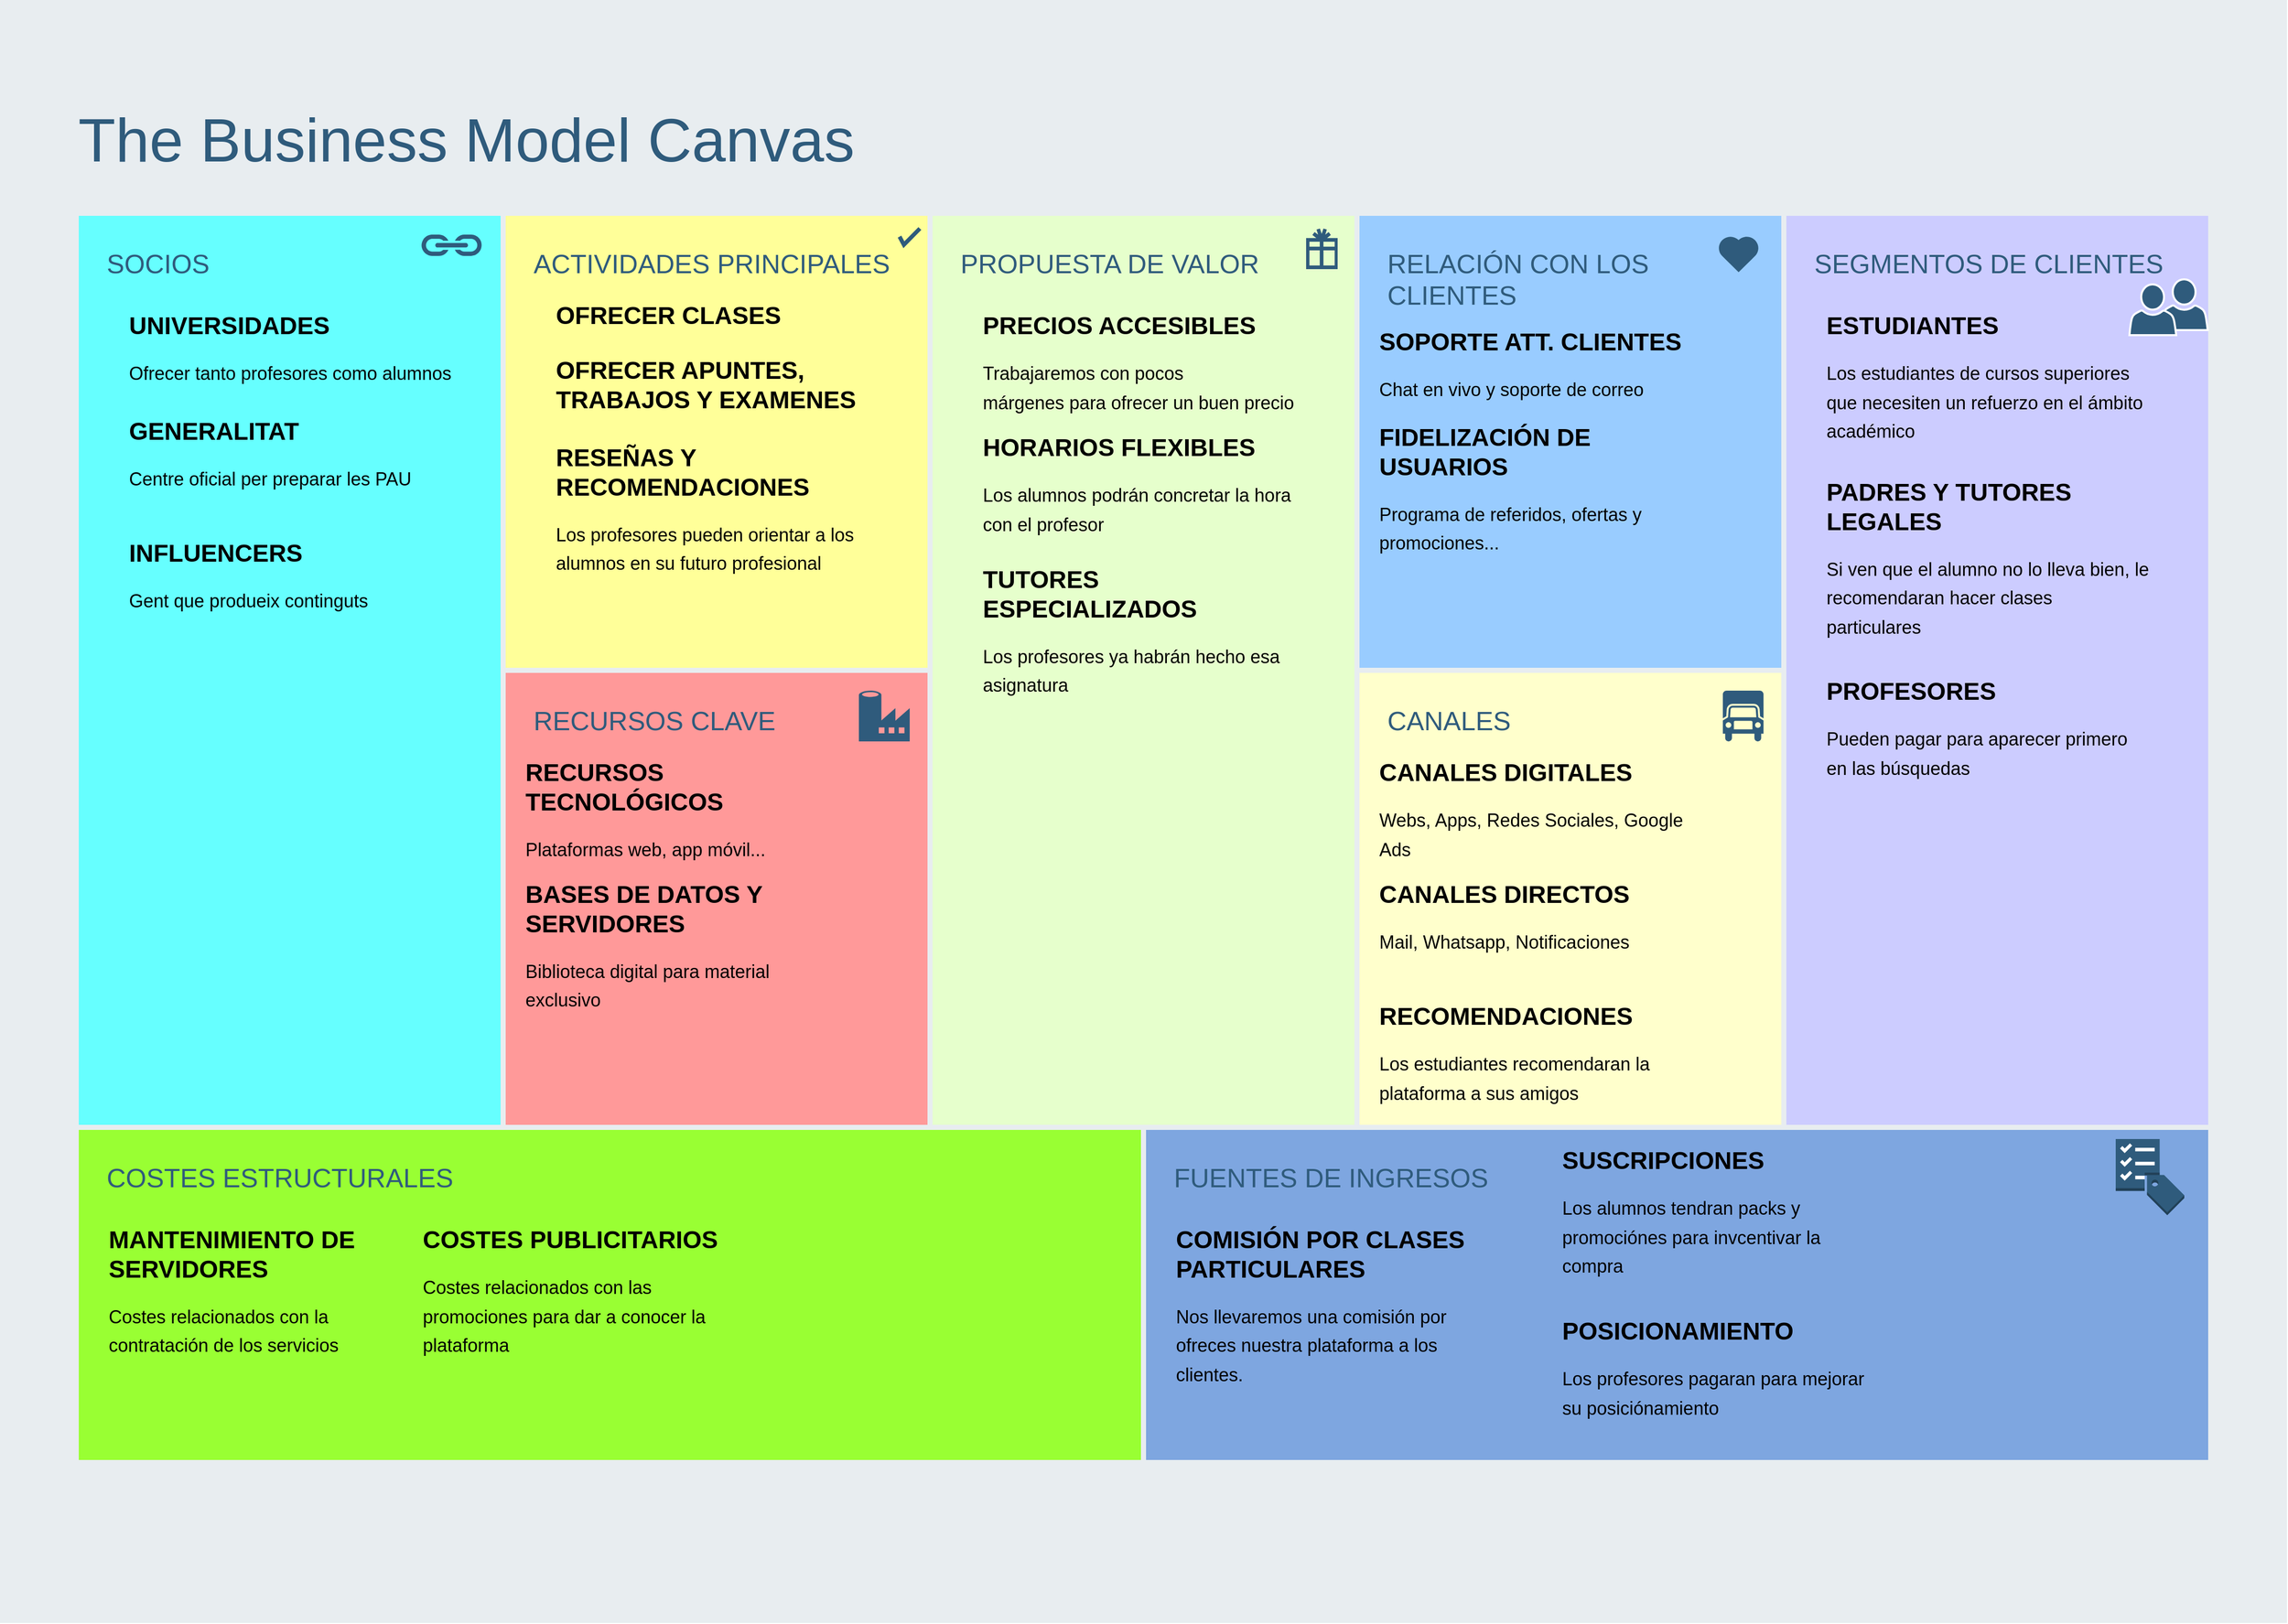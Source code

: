 <mxfile version="26.0.15">
  <diagram id="07fea595-8f29-1299-0266-81d95cde20df" name="Page-1">
    <mxGraphModel grid="1" page="1" gridSize="10" guides="1" tooltips="1" connect="1" arrows="1" fold="1" pageScale="1" pageWidth="1169" pageHeight="827" background="none" math="0" shadow="0">
      <root>
        <mxCell id="0" />
        <mxCell id="1" parent="0" />
        <mxCell id="698" value="" style="rounded=0;whiteSpace=wrap;html=1;shadow=0;labelBackgroundColor=none;strokeColor=none;strokeWidth=3;fillColor=#e8edf0;fontSize=60;fontColor=#2F5B7C;align=left;" vertex="1" parent="1">
          <mxGeometry x="-2285" y="10" width="2250" height="1598" as="geometry" />
        </mxCell>
        <mxCell id="699" value="&lt;div style=&quot;font-size: 26px&quot;&gt;&lt;font style=&quot;font-size: 26px&quot;&gt;RELACIÓN CON LOS CLIENTES&lt;/font&gt;&lt;/div&gt;&lt;div&gt;&lt;br&gt;&lt;/div&gt;&lt;div&gt;&lt;br&gt;&lt;/div&gt;" style="rounded=0;whiteSpace=wrap;html=1;shadow=0;labelBackgroundColor=none;strokeColor=#e8edf0;strokeWidth=5;fillColor=#99CCFF;fontSize=12;fontColor=#2F5B7C;align=left;verticalAlign=top;spacing=30;" vertex="1" parent="1">
          <mxGeometry x="-950" y="220" width="420" height="450" as="geometry" />
        </mxCell>
        <mxCell id="700" value="&lt;font&gt;&lt;span style=&quot;font-size: 26px;&quot;&gt;SOCIOS&lt;/span&gt;&lt;br style=&quot;font-size: 12px&quot;&gt;&lt;br&gt;&lt;br&gt;&lt;/font&gt;&lt;div style=&quot;font-size: 12px&quot;&gt;&lt;br style=&quot;font-size: 12px&quot;&gt;&lt;/div&gt;" style="rounded=0;whiteSpace=wrap;html=1;shadow=0;labelBackgroundColor=none;strokeColor=#e8edf0;strokeWidth=5;fillColor=#66FFFF;fontSize=12;fontColor=#2F5B7C;align=left;verticalAlign=top;spacing=30;" vertex="1" parent="1">
          <mxGeometry x="-2210" y="220" width="420" height="900" as="geometry" />
        </mxCell>
        <mxCell id="701" value="&lt;font&gt;&lt;span style=&quot;font-size: 26px;&quot;&gt;ACTIVIDADES PRINCIPALES&lt;/span&gt;&lt;br style=&quot;font-size: 12px&quot;&gt;&lt;div&gt;&lt;br&gt;&lt;/div&gt;&lt;/font&gt;&lt;div&gt;&lt;br&gt;&lt;/div&gt;" style="rounded=0;whiteSpace=wrap;html=1;shadow=0;labelBackgroundColor=none;strokeColor=#e8edf0;strokeWidth=5;fillColor=#FFFF99;fontSize=12;fontColor=#2F5B7C;align=left;verticalAlign=top;spacing=30;" vertex="1" parent="1">
          <mxGeometry x="-1790" y="220" width="420" height="450" as="geometry" />
        </mxCell>
        <mxCell id="702" value="&lt;div&gt;&lt;font style=&quot;font-size: 26px&quot;&gt;RECURSOS CLAVE&lt;/font&gt;&lt;/div&gt;&lt;div&gt;&lt;br&gt;&lt;/div&gt;&lt;div&gt;&lt;br&gt;&lt;/div&gt;" style="rounded=0;whiteSpace=wrap;html=1;shadow=0;labelBackgroundColor=none;strokeColor=#e8edf0;strokeWidth=5;fillColor=#FF9999;fontSize=12;fontColor=#2F5B7C;align=left;verticalAlign=top;spacing=30;" vertex="1" parent="1">
          <mxGeometry x="-1790" y="670" width="420" height="450" as="geometry" />
        </mxCell>
        <mxCell id="703" value="&lt;div style=&quot;font-size: 26px&quot;&gt;PROPUESTA DE VALOR&lt;/div&gt;&lt;div&gt;&lt;br&gt;&lt;/div&gt;&lt;div style=&quot;font-size: 10px&quot;&gt;&lt;br&gt;&lt;/div&gt;" style="rounded=0;whiteSpace=wrap;html=1;shadow=0;labelBackgroundColor=none;strokeColor=#e8edf0;strokeWidth=5;fillColor=#E6FFCC;fontSize=12;fontColor=#2F5B7C;align=left;verticalAlign=top;spacing=30;" vertex="1" parent="1">
          <mxGeometry x="-1370" y="220" width="420" height="900" as="geometry" />
        </mxCell>
        <mxCell id="704" value="&lt;div&gt;&lt;span style=&quot;font-size: 26px;&quot;&gt;SEGMENTOS DE CLIENTES&lt;/span&gt;&lt;/div&gt;&lt;div&gt;&lt;br&gt;&lt;/div&gt;" style="rounded=0;whiteSpace=wrap;html=1;shadow=0;labelBackgroundColor=none;strokeColor=#e8edf0;strokeWidth=5;fillColor=#CCCCFF;fontSize=12;fontColor=#2F5B7C;align=left;verticalAlign=top;spacing=30;" vertex="1" parent="1">
          <mxGeometry x="-530" y="220" width="420" height="900" as="geometry" />
        </mxCell>
        <mxCell id="705" value="&lt;div&gt;&lt;font style=&quot;font-size: 26px&quot;&gt;CANALES&lt;/font&gt;&lt;/div&gt;&lt;div&gt;&lt;br&gt;&lt;/div&gt;&lt;div&gt;&lt;br&gt;&lt;/div&gt;" style="rounded=0;whiteSpace=wrap;html=1;shadow=0;labelBackgroundColor=none;strokeColor=#e8edf0;strokeWidth=5;fillColor=#FFFFCC;fontSize=12;fontColor=#2F5B7C;align=left;verticalAlign=top;spacing=30;" vertex="1" parent="1">
          <mxGeometry x="-950" y="670" width="420" height="450" as="geometry" />
        </mxCell>
        <mxCell id="706" value="&lt;div style=&quot;font-size: 26px&quot;&gt;COSTES ESTRUCTURALES&lt;/div&gt;&lt;div&gt;&lt;br&gt;&lt;/div&gt;" style="rounded=0;whiteSpace=wrap;html=1;shadow=0;labelBackgroundColor=none;strokeColor=#e8edf0;strokeWidth=5;fillColor=#99FF33;fontSize=12;fontColor=#2F5B7C;align=left;verticalAlign=top;spacing=30;" vertex="1" parent="1">
          <mxGeometry x="-2210" y="1120" width="1050" height="330" as="geometry" />
        </mxCell>
        <mxCell id="707" value="&lt;div style=&quot;font-size: 26px&quot;&gt;FUENTES DE INGRESOS&lt;/div&gt;&lt;div&gt;&lt;br&gt;&lt;/div&gt;" style="rounded=0;whiteSpace=wrap;html=1;shadow=0;labelBackgroundColor=none;strokeColor=#e8edf0;strokeWidth=5;fillColor=#7EA6E0;fontSize=12;fontColor=#2F5B7C;align=left;verticalAlign=top;spacing=30;" vertex="1" parent="1">
          <mxGeometry x="-1160" y="1120" width="1050" height="330" as="geometry" />
        </mxCell>
        <mxCell id="708" value="The Business Model Canvas&lt;br&gt;" style="text;html=1;resizable=0;points=[];autosize=1;align=left;verticalAlign=top;spacingTop=-4;fontSize=60;fontColor=#2F5B7C;" vertex="1" parent="1">
          <mxGeometry x="-2210" y="110" width="780" height="70" as="geometry" />
        </mxCell>
        <mxCell id="709" value="" style="html=1;verticalLabelPosition=bottom;labelBackgroundColor=#ffffff;verticalAlign=top;shadow=0;dashed=0;strokeWidth=4;shape=mxgraph.ios7.misc.check;strokeColor=#2F5B7C;fillColor=#ffffff;gradientColor=none;fontSize=12;fontColor=#2F5B7C;align=left;" vertex="1" parent="1">
          <mxGeometry x="-1400" y="235" width="20" height="16" as="geometry" />
        </mxCell>
        <mxCell id="710" value="" style="shape=mxgraph.signs.travel.present;html=1;fillColor=#2F5B7C;strokeColor=none;verticalLabelPosition=bottom;verticalAlign=top;align=center;shadow=0;labelBackgroundColor=none;fontSize=12;fontColor=#2F5B7C;" vertex="1" parent="1">
          <mxGeometry x="-1000" y="235" width="31" height="40" as="geometry" />
        </mxCell>
        <mxCell id="711" value="" style="html=1;verticalLabelPosition=bottom;labelBackgroundColor=#ffffff;verticalAlign=top;strokeWidth=3;strokeColor=none;fillColor=#2F5B7C;shadow=0;dashed=0;shape=mxgraph.ios7.icons.heart;fontSize=12;fontColor=#2F5B7C;align=left;" vertex="1" parent="1">
          <mxGeometry x="-595.0" y="242" width="41" height="36" as="geometry" />
        </mxCell>
        <mxCell id="715" value="" style="shadow=0;dashed=0;html=1;strokeColor=none;labelPosition=center;verticalLabelPosition=bottom;verticalAlign=top;shape=mxgraph.mscae.cloud.data_factory;fillColor=#2F5B7C;labelBackgroundColor=none;fontSize=10;fontColor=#2F5B7C;align=left;" vertex="1" parent="1">
          <mxGeometry x="-1440" y="690" width="50" height="50" as="geometry" />
        </mxCell>
        <mxCell id="716" value="" style="shape=mxgraph.signs.transportation.truck_6;html=1;fillColor=#2F5B7C;strokeColor=none;verticalLabelPosition=bottom;verticalAlign=top;align=center;shadow=0;labelBackgroundColor=none;fontSize=10;fontColor=#2F5B7C;aspect=fixed;" vertex="1" parent="1">
          <mxGeometry x="-590" y="690" width="40" height="50" as="geometry" />
        </mxCell>
        <mxCell id="717" value="" style="shape=image;html=1;verticalAlign=top;verticalLabelPosition=bottom;labelBackgroundColor=#ffffff;imageAspect=0;aspect=fixed;image=https://cdn4.iconfinder.com/data/icons/evil-icons-user-interface/64/price-128.png;shadow=0;strokeColor=#e8edf0;strokeWidth=3;fillColor=#2F5B7C;gradientColor=none;fontSize=10;fontColor=#2F5B7C;align=left;" vertex="1" parent="1">
          <mxGeometry x="-1226" y="1140" width="58" height="58" as="geometry" />
        </mxCell>
        <mxCell id="718" value="" style="dashed=0;html=1;shape=mxgraph.aws3.checklist_cost;fillColor=#2F5B7C;gradientColor=none;shadow=0;labelBackgroundColor=none;strokeColor=none;strokeWidth=3;fontSize=10;fontColor=#2F5B7C;align=left;" vertex="1" parent="1">
          <mxGeometry x="-203.5" y="1131.5" width="67.5" height="75" as="geometry" />
        </mxCell>
        <mxCell id="719" value="" style="shadow=0;dashed=0;html=1;strokeColor=none;fillColor=#2F5B7C;labelPosition=center;verticalLabelPosition=bottom;verticalAlign=top;outlineConnect=0;shape=mxgraph.office.concepts.link;labelBackgroundColor=none;fontSize=10;fontColor=#000000;align=left;" vertex="1" parent="1">
          <mxGeometry x="-1871" y="241" width="61" height="21" as="geometry" />
        </mxCell>
        <mxCell id="720" value="" style="group" vertex="1" connectable="0" parent="1">
          <mxGeometry x="-190" y="290" width="69" height="50" as="geometry" />
        </mxCell>
        <mxCell id="721" value="" style="shadow=0;dashed=0;html=1;strokeColor=#FFFFFF;labelPosition=center;verticalLabelPosition=bottom;verticalAlign=top;outlineConnect=0;shape=mxgraph.office.users.user;fillColor=#2F5B7C;labelBackgroundColor=none;fontSize=10;fontColor=#000000;align=left;strokeWidth=2;" vertex="1" parent="720">
          <mxGeometry x="31" y="-5" width="46" height="50" as="geometry" />
        </mxCell>
        <mxCell id="722" value="" style="shadow=0;dashed=0;html=1;strokeColor=#FFFFFF;labelPosition=center;verticalLabelPosition=bottom;verticalAlign=top;outlineConnect=0;shape=mxgraph.office.users.user;fillColor=#2F5B7C;labelBackgroundColor=none;fontSize=10;fontColor=#000000;align=left;strokeWidth=2;" vertex="1" parent="720">
          <mxGeometry width="46" height="50" as="geometry" />
        </mxCell>
        <mxCell id="tc0uIFqjSppxVXXI4r7E-723" value="&lt;h1 style=&quot;margin-top: 0px;&quot;&gt;UNIVERSIDADES&lt;/h1&gt;&lt;h1 style=&quot;margin-top: 0px;&quot;&gt;&lt;span style=&quot;font-weight: normal;&quot;&gt;&lt;font style=&quot;font-size: 18px;&quot;&gt;Ofrecer tanto profesores como alumnos&lt;/font&gt;&lt;/span&gt;&lt;br&gt;&lt;/h1&gt;" style="text;html=1;whiteSpace=wrap;overflow=hidden;rounded=0;" vertex="1" parent="1">
          <mxGeometry x="-2160" y="310" width="320" height="120" as="geometry" />
        </mxCell>
        <mxCell id="tc0uIFqjSppxVXXI4r7E-724" value="&lt;h1 style=&quot;margin-top: 0px;&quot;&gt;GENERALITAT&lt;/h1&gt;&lt;h1 style=&quot;margin-top: 0px;&quot;&gt;&lt;span style=&quot;font-weight: normal;&quot;&gt;&lt;font style=&quot;font-size: 18px;&quot;&gt;Centre oficial per preparar les PAU&lt;/font&gt;&lt;/span&gt;&lt;br&gt;&lt;/h1&gt;" style="text;html=1;whiteSpace=wrap;overflow=hidden;rounded=0;" vertex="1" parent="1">
          <mxGeometry x="-2160" y="414" width="320" height="120" as="geometry" />
        </mxCell>
        <mxCell id="tc0uIFqjSppxVXXI4r7E-725" value="&lt;h1 style=&quot;margin-top: 0px;&quot;&gt;INFLUENCERS&lt;/h1&gt;&lt;h1 style=&quot;margin-top: 0px;&quot;&gt;&lt;span style=&quot;font-size: 18px; font-weight: normal;&quot;&gt;Gent que produeix continguts&lt;/span&gt;&lt;br&gt;&lt;/h1&gt;" style="text;html=1;whiteSpace=wrap;overflow=hidden;rounded=0;" vertex="1" parent="1">
          <mxGeometry x="-2160" y="534" width="320" height="120" as="geometry" />
        </mxCell>
        <mxCell id="tc0uIFqjSppxVXXI4r7E-726" value="&lt;h1 style=&quot;margin-top: 0px;&quot;&gt;OFRECER CLASES&lt;/h1&gt;&lt;h1 style=&quot;margin-top: 0px;&quot;&gt;&lt;br&gt;&lt;/h1&gt;" style="text;html=1;whiteSpace=wrap;overflow=hidden;rounded=0;" vertex="1" parent="1">
          <mxGeometry x="-1740" y="300" width="320" height="120" as="geometry" />
        </mxCell>
        <mxCell id="tc0uIFqjSppxVXXI4r7E-727" value="&lt;h1 style=&quot;margin-top: 0px;&quot;&gt;OFRECER APUNTES, TRABAJOS Y EXAMENES&lt;br&gt;&lt;/h1&gt;" style="text;html=1;whiteSpace=wrap;overflow=hidden;rounded=0;" vertex="1" parent="1">
          <mxGeometry x="-1740" y="354" width="320" height="120" as="geometry" />
        </mxCell>
        <mxCell id="tc0uIFqjSppxVXXI4r7E-728" value="&lt;h1 style=&quot;margin-top: 0px;&quot;&gt;RESEÑAS Y RECOMENDACIONES&lt;/h1&gt;&lt;h1 style=&quot;margin-top: 0px;&quot;&gt;&lt;span style=&quot;font-size: 18px; font-weight: normal;&quot;&gt;Los profesores pueden orientar a los alumnos en su futuro profesional&lt;/span&gt;&lt;br&gt;&lt;/h1&gt;" style="text;html=1;whiteSpace=wrap;overflow=hidden;rounded=0;" vertex="1" parent="1">
          <mxGeometry x="-1740" y="440" width="320" height="140" as="geometry" />
        </mxCell>
        <mxCell id="tc0uIFqjSppxVXXI4r7E-730" value="&lt;h1 style=&quot;margin-top: 0px;&quot;&gt;PRECIOS ACCESIBLES&lt;/h1&gt;&lt;h1 style=&quot;margin-top: 0px;&quot;&gt;&lt;font size=&quot;4&quot;&gt;&lt;span style=&quot;font-weight: 400;&quot;&gt;Trabajaremos con pocos márgenes&amp;nbsp;para ofrecer un buen precio&lt;/span&gt;&lt;/font&gt;&lt;/h1&gt;" style="text;html=1;whiteSpace=wrap;overflow=hidden;rounded=0;" vertex="1" parent="1">
          <mxGeometry x="-1320" y="310" width="320" height="120" as="geometry" />
        </mxCell>
        <mxCell id="tc0uIFqjSppxVXXI4r7E-731" value="&lt;h1 style=&quot;margin-top: 0px;&quot;&gt;HORARIOS FLEXIBLES&lt;/h1&gt;&lt;h1 style=&quot;margin-top: 0px;&quot;&gt;&lt;font size=&quot;4&quot;&gt;&lt;span style=&quot;font-weight: normal;&quot;&gt;Los alumnos &lt;/span&gt;&lt;span style=&quot;font-weight: 400;&quot;&gt;podrán&lt;/span&gt;&lt;span style=&quot;font-weight: normal;&quot;&gt;&amp;nbsp;concretar la hora con el profesor&lt;/span&gt;&lt;/font&gt;&lt;br&gt;&lt;/h1&gt;" style="text;html=1;whiteSpace=wrap;overflow=hidden;rounded=0;" vertex="1" parent="1">
          <mxGeometry x="-1320" y="430" width="320" height="120" as="geometry" />
        </mxCell>
        <mxCell id="tc0uIFqjSppxVXXI4r7E-732" value="&lt;h1 style=&quot;margin-top: 0px;&quot;&gt;TUTORES ESPECIALIZADOS&lt;/h1&gt;&lt;h1 style=&quot;margin-top: 0px;&quot;&gt;&lt;font size=&quot;4&quot;&gt;&lt;span style=&quot;font-weight: 400;&quot;&gt;Los profesores ya habrán hecho esa asignatura&lt;/span&gt;&lt;/font&gt;&lt;/h1&gt;" style="text;html=1;whiteSpace=wrap;overflow=hidden;rounded=0;" vertex="1" parent="1">
          <mxGeometry x="-1320" y="560" width="320" height="150" as="geometry" />
        </mxCell>
        <mxCell id="tc0uIFqjSppxVXXI4r7E-733" value="&lt;h1 style=&quot;margin-top: 0px;&quot;&gt;ESTUDIANTES&lt;/h1&gt;&lt;h1 style=&quot;margin-top: 0px;&quot;&gt;&lt;font size=&quot;4&quot;&gt;&lt;span style=&quot;font-weight: 400;&quot;&gt;Los estudiantes de cursos superiores que necesiten un refuerzo en el ámbito académico&lt;/span&gt;&lt;/font&gt;&lt;/h1&gt;" style="text;html=1;whiteSpace=wrap;overflow=hidden;rounded=0;" vertex="1" parent="1">
          <mxGeometry x="-490" y="310" width="320" height="150" as="geometry" />
        </mxCell>
        <mxCell id="tc0uIFqjSppxVXXI4r7E-734" value="&lt;h1 style=&quot;margin-top: 0px;&quot;&gt;PADRES Y TUTORES LEGALES&lt;/h1&gt;&lt;h1 style=&quot;margin-top: 0px;&quot;&gt;&lt;font size=&quot;4&quot;&gt;&lt;span style=&quot;font-weight: 400;&quot;&gt;Si ven que el alumno no lo lleva bien, le recomendaran hacer clases particulares&lt;/span&gt;&lt;/font&gt;&lt;/h1&gt;" style="text;html=1;whiteSpace=wrap;overflow=hidden;rounded=0;" vertex="1" parent="1">
          <mxGeometry x="-490" y="474" width="320" height="176" as="geometry" />
        </mxCell>
        <mxCell id="tc0uIFqjSppxVXXI4r7E-735" value="&lt;h1 style=&quot;margin-top: 0px;&quot;&gt;PROFESORES&lt;/h1&gt;&lt;h1 style=&quot;margin-top: 0px;&quot;&gt;&lt;font size=&quot;4&quot;&gt;&lt;span style=&quot;font-weight: 400;&quot;&gt;Pueden pagar para aparecer primero en las búsquedas&lt;/span&gt;&lt;/font&gt;&lt;/h1&gt;" style="text;html=1;whiteSpace=wrap;overflow=hidden;rounded=0;" vertex="1" parent="1">
          <mxGeometry x="-490" y="670" width="320" height="176" as="geometry" />
        </mxCell>
        <mxCell id="tc0uIFqjSppxVXXI4r7E-736" value="&lt;h1 style=&quot;margin-top: 0px;&quot;&gt;COMISIÓN POR CLASES PARTICULARES&lt;/h1&gt;&lt;h1 style=&quot;margin-top: 0px;&quot;&gt;&lt;span style=&quot;font-weight: 400; font-size: large;&quot;&gt;Nos llevaremos una comisión por ofreces nuestra plataforma a los clientes.&lt;/span&gt;&lt;br&gt;&lt;/h1&gt;" style="text;html=1;whiteSpace=wrap;overflow=hidden;rounded=0;" vertex="1" parent="1">
          <mxGeometry x="-1130" y="1210" width="320" height="176" as="geometry" />
        </mxCell>
        <mxCell id="tc0uIFqjSppxVXXI4r7E-737" value="&lt;h1 style=&quot;margin-top: 0px;&quot;&gt;SUSCRIPCIONES&lt;/h1&gt;&lt;h1 style=&quot;margin-top: 0px;&quot;&gt;&lt;span style=&quot;font-size: large; font-weight: 400;&quot;&gt;Los alumnos tendran packs y promociónes para invcentivar la compra&lt;/span&gt;&lt;br&gt;&lt;/h1&gt;" style="text;html=1;whiteSpace=wrap;overflow=hidden;rounded=0;" vertex="1" parent="1">
          <mxGeometry x="-750" y="1131.5" width="320" height="176" as="geometry" />
        </mxCell>
        <mxCell id="tc0uIFqjSppxVXXI4r7E-738" value="&lt;h1 style=&quot;margin-top: 0px;&quot;&gt;POSICIONAMIENTO&lt;/h1&gt;&lt;h1 style=&quot;margin-top: 0px;&quot;&gt;&lt;span style=&quot;font-size: large; font-weight: 400;&quot;&gt;Los profesores pagaran para mejorar su posiciónamiento&lt;/span&gt;&lt;br&gt;&lt;/h1&gt;" style="text;html=1;whiteSpace=wrap;overflow=hidden;rounded=0;" vertex="1" parent="1">
          <mxGeometry x="-750" y="1300" width="320" height="150" as="geometry" />
        </mxCell>
        <mxCell id="tc0uIFqjSppxVXXI4r7E-739" value="&lt;h1 style=&quot;margin-top: 0px;&quot;&gt;CANALES DIGITALES&lt;/h1&gt;&lt;h1 style=&quot;margin-top: 0px;&quot;&gt;&lt;font size=&quot;4&quot;&gt;&lt;span style=&quot;font-weight: 400;&quot;&gt;Webs, Apps, Redes Sociales, Google Ads&lt;/span&gt;&lt;/font&gt;&lt;/h1&gt;" style="text;html=1;whiteSpace=wrap;overflow=hidden;rounded=0;" vertex="1" parent="1">
          <mxGeometry x="-930" y="750" width="320" height="120" as="geometry" />
        </mxCell>
        <mxCell id="tc0uIFqjSppxVXXI4r7E-740" value="&lt;h1 style=&quot;margin-top: 0px;&quot;&gt;CANALES DIRECTOS&lt;/h1&gt;&lt;h1 style=&quot;margin-top: 0px;&quot;&gt;&lt;font size=&quot;4&quot;&gt;&lt;span style=&quot;font-weight: 400;&quot;&gt;Mail, Whatsapp, Notificaciones&lt;/span&gt;&lt;/font&gt;&lt;/h1&gt;" style="text;html=1;whiteSpace=wrap;overflow=hidden;rounded=0;" vertex="1" parent="1">
          <mxGeometry x="-930" y="870" width="320" height="120" as="geometry" />
        </mxCell>
        <mxCell id="tc0uIFqjSppxVXXI4r7E-741" value="&lt;h1 style=&quot;margin-top: 0px;&quot;&gt;RECOMENDACIONES&lt;/h1&gt;&lt;h1 style=&quot;margin-top: 0px;&quot;&gt;&lt;font size=&quot;4&quot;&gt;&lt;span style=&quot;font-weight: 400;&quot;&gt;Los estudiantes recomendaran la plataforma a sus amigos&lt;/span&gt;&lt;/font&gt;&lt;/h1&gt;" style="text;html=1;whiteSpace=wrap;overflow=hidden;rounded=0;" vertex="1" parent="1">
          <mxGeometry x="-930" y="990" width="320" height="120" as="geometry" />
        </mxCell>
        <mxCell id="ZC_dmfKbIRPg2udg3u_N-722" value="&lt;h1 style=&quot;margin-top: 0px;&quot;&gt;MANTENIMIENTO DE SERVIDORES&lt;/h1&gt;&lt;h1 style=&quot;margin-top: 0px;&quot;&gt;&lt;font size=&quot;4&quot;&gt;&lt;span style=&quot;font-weight: 400;&quot;&gt;Costes relacionados con la contratación de los servicios&lt;/span&gt;&lt;/font&gt;&lt;/h1&gt;" style="text;html=1;whiteSpace=wrap;overflow=hidden;rounded=0;" vertex="1" parent="1">
          <mxGeometry x="-2180" y="1210" width="320" height="176" as="geometry" />
        </mxCell>
        <mxCell id="ZC_dmfKbIRPg2udg3u_N-723" value="&lt;h1 style=&quot;margin-top: 0px;&quot;&gt;COSTES PUBLICITARIOS&lt;/h1&gt;&lt;h1 style=&quot;margin-top: 0px;&quot;&gt;&lt;font size=&quot;4&quot;&gt;&lt;span style=&quot;font-weight: 400;&quot;&gt;Costes relacionados con las promociones para dar a conocer la plataforma&lt;/span&gt;&lt;/font&gt;&lt;/h1&gt;" style="text;html=1;whiteSpace=wrap;overflow=hidden;rounded=0;" vertex="1" parent="1">
          <mxGeometry x="-1871" y="1210" width="320" height="176" as="geometry" />
        </mxCell>
        <mxCell id="ZC_dmfKbIRPg2udg3u_N-724" value="&lt;h1 style=&quot;margin-top: 0px;&quot;&gt;RECURSOS TECNOLÓGICOS&lt;/h1&gt;&lt;h1 style=&quot;margin-top: 0px;&quot;&gt;&lt;font size=&quot;4&quot;&gt;&lt;span style=&quot;font-weight: 400;&quot;&gt;Plataformas web, app móvil...&lt;/span&gt;&lt;/font&gt;&lt;/h1&gt;" style="text;html=1;whiteSpace=wrap;overflow=hidden;rounded=0;" vertex="1" parent="1">
          <mxGeometry x="-1770" y="750" width="320" height="176" as="geometry" />
        </mxCell>
        <mxCell id="ZC_dmfKbIRPg2udg3u_N-725" value="&lt;h1 style=&quot;margin-top: 0px;&quot;&gt;BASES DE DATOS Y SERVIDORES&lt;/h1&gt;&lt;h1 style=&quot;margin-top: 0px;&quot;&gt;&lt;font size=&quot;4&quot;&gt;&lt;span style=&quot;font-weight: 400;&quot;&gt;Biblioteca digital para material exclusivo&lt;/span&gt;&lt;/font&gt;&lt;/h1&gt;" style="text;html=1;whiteSpace=wrap;overflow=hidden;rounded=0;" vertex="1" parent="1">
          <mxGeometry x="-1770" y="870" width="320" height="176" as="geometry" />
        </mxCell>
        <mxCell id="ZC_dmfKbIRPg2udg3u_N-726" value="&lt;h1 style=&quot;margin-top: 0px;&quot;&gt;SOPORTE ATT. CLIENTES&lt;/h1&gt;&lt;h1 style=&quot;margin-top: 0px;&quot;&gt;&lt;font size=&quot;4&quot;&gt;&lt;span style=&quot;font-weight: 400;&quot;&gt;Chat en vivo y soporte de correo&lt;/span&gt;&lt;/font&gt;&lt;/h1&gt;" style="text;html=1;whiteSpace=wrap;overflow=hidden;rounded=0;" vertex="1" parent="1">
          <mxGeometry x="-930" y="326" width="320" height="176" as="geometry" />
        </mxCell>
        <mxCell id="ZC_dmfKbIRPg2udg3u_N-727" value="&lt;h1 style=&quot;margin-top: 0px;&quot;&gt;FIDELIZACIÓN DE USUARIOS&lt;/h1&gt;&lt;h1 style=&quot;margin-top: 0px;&quot;&gt;&lt;font size=&quot;4&quot;&gt;&lt;span style=&quot;font-weight: 400;&quot;&gt;Programa de referidos, ofertas y promociones...&lt;/span&gt;&lt;/font&gt;&lt;/h1&gt;" style="text;html=1;whiteSpace=wrap;overflow=hidden;rounded=0;" vertex="1" parent="1">
          <mxGeometry x="-930" y="420" width="320" height="176" as="geometry" />
        </mxCell>
      </root>
    </mxGraphModel>
  </diagram>
</mxfile>
